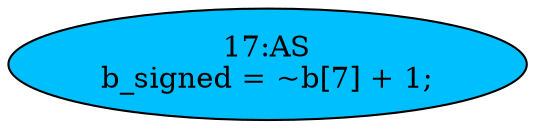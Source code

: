strict digraph "" {
	node [label="\N"];
	"17:AS"	[ast="<pyverilog.vparser.ast.Assign object at 0x7f0aa60cb550>",
		def_var="['b_signed']",
		fillcolor=deepskyblue,
		label="17:AS
b_signed = ~b[7] + 1;",
		statements="[]",
		style=filled,
		typ=Assign,
		use_var="['b']"];
}
